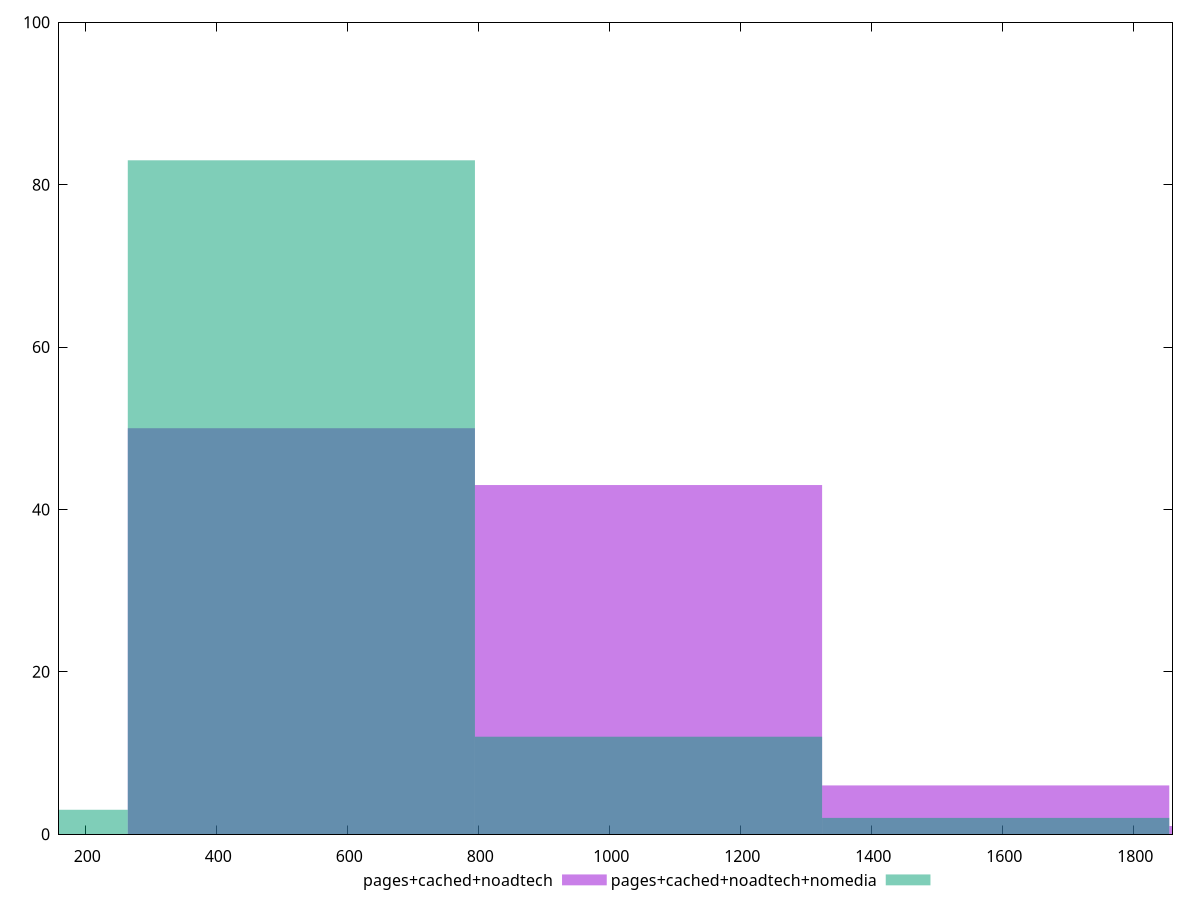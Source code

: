 reset

$pagesCachedNoadtech <<EOF
1060.0384066051065 43
530.0192033025533 50
1590.0576099076598 6
2120.076813210213 1
EOF

$pagesCachedNoadtechNomedia <<EOF
1060.0384066051065 12
530.0192033025533 83
0 3
1590.0576099076598 2
EOF

set key outside below
set boxwidth 530.0192033025533
set xrange [160:1860]
set yrange [0:100]
set trange [0:100]
set style fill transparent solid 0.5 noborder
set terminal svg size 640, 500 enhanced background rgb 'white'
set output "report_00015_2021-02-09T16-11-33.973Z/uses-http2/comparison/histogram/2_vs_3.svg"

plot $pagesCachedNoadtech title "pages+cached+noadtech" with boxes, \
     $pagesCachedNoadtechNomedia title "pages+cached+noadtech+nomedia" with boxes

reset

